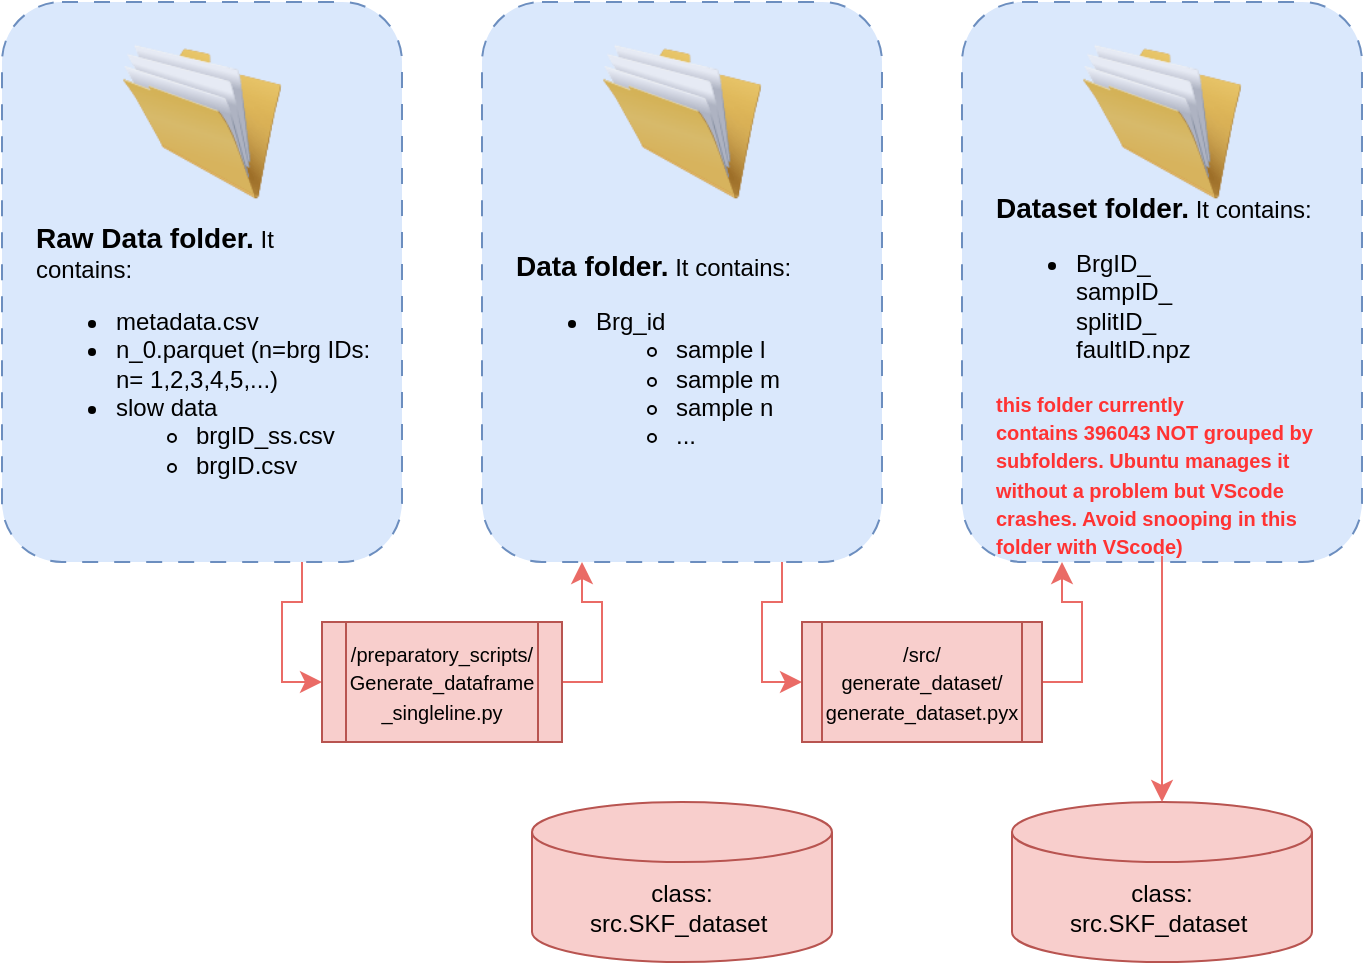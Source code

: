 <mxfile version="27.0.2">
  <diagram name="Pagina-1" id="X-1EZg5lTaZ12vDLtgBy">
    <mxGraphModel dx="873" dy="634" grid="1" gridSize="10" guides="1" tooltips="1" connect="1" arrows="1" fold="1" page="1" pageScale="1" pageWidth="827" pageHeight="1169" math="0" shadow="0">
      <root>
        <mxCell id="0" />
        <mxCell id="1" parent="0" />
        <mxCell id="5ckwl_MyqC8-SWNFlLa--13" style="edgeStyle=orthogonalEdgeStyle;shape=connector;rounded=0;orthogonalLoop=1;jettySize=auto;html=1;exitX=0.75;exitY=1;exitDx=0;exitDy=0;entryX=0;entryY=0.5;entryDx=0;entryDy=0;shadow=0;strokeColor=#EA6B66;align=center;verticalAlign=middle;fontFamily=Helvetica;fontSize=12;fontColor=default;labelBackgroundColor=default;startSize=8;endArrow=classic;endSize=8;" edge="1" parent="1" source="5ckwl_MyqC8-SWNFlLa--5" target="5ckwl_MyqC8-SWNFlLa--6">
          <mxGeometry relative="1" as="geometry" />
        </mxCell>
        <mxCell id="5ckwl_MyqC8-SWNFlLa--5" value="" style="rounded=1;whiteSpace=wrap;html=1;fillColor=#dae8fc;dashed=1;dashPattern=8 8;strokeColor=#6c8ebf;" vertex="1" parent="1">
          <mxGeometry x="40" y="40" width="200" height="280" as="geometry" />
        </mxCell>
        <mxCell id="5ckwl_MyqC8-SWNFlLa--2" value="" style="image;html=1;image=img/lib/clip_art/general/Full_Folder_128x128.png" vertex="1" parent="1">
          <mxGeometry x="100" y="60" width="80" height="80" as="geometry" />
        </mxCell>
        <mxCell id="5ckwl_MyqC8-SWNFlLa--4" value="&lt;b&gt;&lt;font style=&quot;font-size: 14px;&quot;&gt;Raw Data folder.&lt;/font&gt;&lt;/b&gt; It contains:&lt;div&gt;&lt;ul&gt;&lt;li&gt;metadata.csv&lt;/li&gt;&lt;li&gt;n_0.parquet (n=brg IDs: n= 1,2,3,4,5,...)&lt;/li&gt;&lt;li&gt;slow data&lt;/li&gt;&lt;ul&gt;&lt;li&gt;brgID_ss.csv&lt;br&gt;&lt;/li&gt;&lt;li&gt;brgID.csv&lt;/li&gt;&lt;/ul&gt;&lt;/ul&gt;&lt;/div&gt;" style="text;html=1;align=left;verticalAlign=middle;whiteSpace=wrap;rounded=0;" vertex="1" parent="1">
          <mxGeometry x="55" y="140" width="170" height="160" as="geometry" />
        </mxCell>
        <mxCell id="5ckwl_MyqC8-SWNFlLa--14" style="edgeStyle=orthogonalEdgeStyle;shape=connector;rounded=0;orthogonalLoop=1;jettySize=auto;html=1;exitX=1;exitY=0.5;exitDx=0;exitDy=0;entryX=0.25;entryY=1;entryDx=0;entryDy=0;shadow=0;strokeColor=#EA6B66;align=center;verticalAlign=middle;fontFamily=Helvetica;fontSize=12;fontColor=default;labelBackgroundColor=default;startSize=8;endArrow=classic;endSize=8;" edge="1" parent="1" source="5ckwl_MyqC8-SWNFlLa--6" target="5ckwl_MyqC8-SWNFlLa--7">
          <mxGeometry relative="1" as="geometry">
            <Array as="points">
              <mxPoint x="340" y="380" />
              <mxPoint x="340" y="340" />
              <mxPoint x="330" y="340" />
            </Array>
          </mxGeometry>
        </mxCell>
        <mxCell id="5ckwl_MyqC8-SWNFlLa--6" value="&lt;font style=&quot;font-size: 10px;&quot;&gt;/preparatory_scripts/&lt;/font&gt;&lt;div&gt;&lt;font style=&quot;font-size: 10px;&quot;&gt;Generate_dataframe&lt;/font&gt;&lt;/div&gt;&lt;div&gt;&lt;font style=&quot;font-size: 10px;&quot;&gt;_singleline.py&lt;/font&gt;&lt;/div&gt;" style="shape=process;html=1;backgroundOutline=1;fillColor=#f8cecc;strokeColor=#b85450;whiteSpace=wrap;" vertex="1" parent="1">
          <mxGeometry x="200" y="350" width="120" height="60" as="geometry" />
        </mxCell>
        <mxCell id="5ckwl_MyqC8-SWNFlLa--19" style="edgeStyle=orthogonalEdgeStyle;shape=connector;rounded=0;orthogonalLoop=1;jettySize=auto;html=1;exitX=0.75;exitY=1;exitDx=0;exitDy=0;entryX=0;entryY=0.5;entryDx=0;entryDy=0;shadow=0;strokeColor=#EA6B66;align=center;verticalAlign=middle;fontFamily=Helvetica;fontSize=12;fontColor=default;labelBackgroundColor=default;startSize=8;endArrow=classic;endSize=8;" edge="1" parent="1" source="5ckwl_MyqC8-SWNFlLa--7" target="5ckwl_MyqC8-SWNFlLa--18">
          <mxGeometry relative="1" as="geometry" />
        </mxCell>
        <mxCell id="5ckwl_MyqC8-SWNFlLa--7" value="" style="rounded=1;whiteSpace=wrap;html=1;fillColor=#dae8fc;dashed=1;dashPattern=8 8;strokeColor=#6c8ebf;" vertex="1" parent="1">
          <mxGeometry x="280" y="40" width="200" height="280" as="geometry" />
        </mxCell>
        <mxCell id="5ckwl_MyqC8-SWNFlLa--8" value="" style="image;html=1;image=img/lib/clip_art/general/Full_Folder_128x128.png" vertex="1" parent="1">
          <mxGeometry x="340" y="60" width="80" height="80" as="geometry" />
        </mxCell>
        <mxCell id="5ckwl_MyqC8-SWNFlLa--9" value="&lt;b&gt;&lt;font style=&quot;font-size: 14px;&quot;&gt;Data folder.&lt;/font&gt;&lt;/b&gt; It contains:&lt;div&gt;&lt;ul&gt;&lt;li&gt;Brg_id&lt;/li&gt;&lt;ul&gt;&lt;li&gt;sample l&lt;/li&gt;&lt;li&gt;sample m&lt;/li&gt;&lt;li&gt;sample n&lt;/li&gt;&lt;li&gt;...&lt;/li&gt;&lt;/ul&gt;&lt;/ul&gt;&lt;/div&gt;" style="text;html=1;align=left;verticalAlign=middle;whiteSpace=wrap;rounded=0;" vertex="1" parent="1">
          <mxGeometry x="295" y="140" width="170" height="160" as="geometry" />
        </mxCell>
        <mxCell id="5ckwl_MyqC8-SWNFlLa--15" value="" style="rounded=1;whiteSpace=wrap;html=1;fillColor=#dae8fc;dashed=1;dashPattern=8 8;strokeColor=#6c8ebf;" vertex="1" parent="1">
          <mxGeometry x="520" y="40" width="200" height="280" as="geometry" />
        </mxCell>
        <mxCell id="5ckwl_MyqC8-SWNFlLa--16" value="" style="image;html=1;image=img/lib/clip_art/general/Full_Folder_128x128.png" vertex="1" parent="1">
          <mxGeometry x="580" y="60" width="80" height="80" as="geometry" />
        </mxCell>
        <mxCell id="5ckwl_MyqC8-SWNFlLa--17" value="&lt;b&gt;&lt;font style=&quot;font-size: 14px;&quot;&gt;Dataset folder.&lt;/font&gt;&lt;/b&gt; It contains:&lt;div&gt;&lt;ul&gt;&lt;li&gt;BrgID_&lt;br&gt;sampID_&lt;br&gt;splitID_&lt;br&gt;faultID.npz&lt;br&gt;&lt;/li&gt;&lt;/ul&gt;&lt;font style=&quot;font-size: 10px; color: rgb(255, 51, 51);&quot;&gt;&lt;b&gt;this folder currently contains&amp;nbsp;396043 NOT grouped by subfolders. Ubuntu manages it without a problem but VScode crashes. Avoid snooping in this folder with VScode)&lt;/b&gt;&lt;/font&gt;&lt;/div&gt;" style="text;html=1;align=left;verticalAlign=middle;whiteSpace=wrap;rounded=0;" vertex="1" parent="1">
          <mxGeometry x="535" y="137" width="170" height="180" as="geometry" />
        </mxCell>
        <mxCell id="5ckwl_MyqC8-SWNFlLa--20" style="edgeStyle=orthogonalEdgeStyle;shape=connector;rounded=0;orthogonalLoop=1;jettySize=auto;html=1;exitX=1;exitY=0.5;exitDx=0;exitDy=0;entryX=0.25;entryY=1;entryDx=0;entryDy=0;shadow=0;strokeColor=#EA6B66;align=center;verticalAlign=middle;fontFamily=Helvetica;fontSize=12;fontColor=default;labelBackgroundColor=default;startSize=8;endArrow=classic;endSize=8;" edge="1" parent="1" source="5ckwl_MyqC8-SWNFlLa--18" target="5ckwl_MyqC8-SWNFlLa--15">
          <mxGeometry relative="1" as="geometry">
            <Array as="points">
              <mxPoint x="580" y="380" />
              <mxPoint x="580" y="340" />
              <mxPoint x="570" y="340" />
            </Array>
          </mxGeometry>
        </mxCell>
        <mxCell id="5ckwl_MyqC8-SWNFlLa--18" value="&lt;span style=&quot;font-size: 10px;&quot;&gt;/src/&lt;/span&gt;&lt;div&gt;&lt;span style=&quot;font-size: 10px;&quot;&gt;generate_dataset/&lt;/span&gt;&lt;/div&gt;&lt;div&gt;&lt;span style=&quot;font-size: 10px;&quot;&gt;generate_dataset.pyx&lt;/span&gt;&lt;/div&gt;" style="shape=process;html=1;backgroundOutline=1;fillColor=#f8cecc;strokeColor=#b85450;whiteSpace=wrap;size=0.083;" vertex="1" parent="1">
          <mxGeometry x="440" y="350" width="120" height="60" as="geometry" />
        </mxCell>
        <mxCell id="5ckwl_MyqC8-SWNFlLa--21" value="&lt;span&gt;class:&lt;br&gt;src.SKF_dataset&amp;nbsp;&lt;/span&gt;" style="shape=cylinder3;whiteSpace=wrap;html=1;boundedLbl=1;backgroundOutline=1;size=15;fontFamily=Helvetica;fontSize=12;labelBackgroundColor=none;fillColor=#f8cecc;strokeColor=#b85450;" vertex="1" parent="1">
          <mxGeometry x="545" y="440" width="150" height="80" as="geometry" />
        </mxCell>
        <mxCell id="5ckwl_MyqC8-SWNFlLa--22" style="edgeStyle=orthogonalEdgeStyle;shape=connector;rounded=0;orthogonalLoop=1;jettySize=auto;html=1;exitX=0.5;exitY=1;exitDx=0;exitDy=0;entryX=0.5;entryY=0;entryDx=0;entryDy=0;entryPerimeter=0;shadow=0;strokeColor=#EA6B66;align=center;verticalAlign=middle;fontFamily=Helvetica;fontSize=12;fontColor=default;labelBackgroundColor=default;startSize=8;endArrow=classic;endSize=8;" edge="1" parent="1" source="5ckwl_MyqC8-SWNFlLa--17" target="5ckwl_MyqC8-SWNFlLa--21">
          <mxGeometry relative="1" as="geometry" />
        </mxCell>
        <mxCell id="5ckwl_MyqC8-SWNFlLa--24" value="&lt;span&gt;class:&lt;br&gt;src.SKF_dataset&amp;nbsp;&lt;/span&gt;" style="shape=cylinder3;whiteSpace=wrap;html=1;boundedLbl=1;backgroundOutline=1;size=15;fontFamily=Helvetica;fontSize=12;labelBackgroundColor=none;fillColor=#f8cecc;strokeColor=#b85450;" vertex="1" parent="1">
          <mxGeometry x="305" y="440" width="150" height="80" as="geometry" />
        </mxCell>
      </root>
    </mxGraphModel>
  </diagram>
</mxfile>
